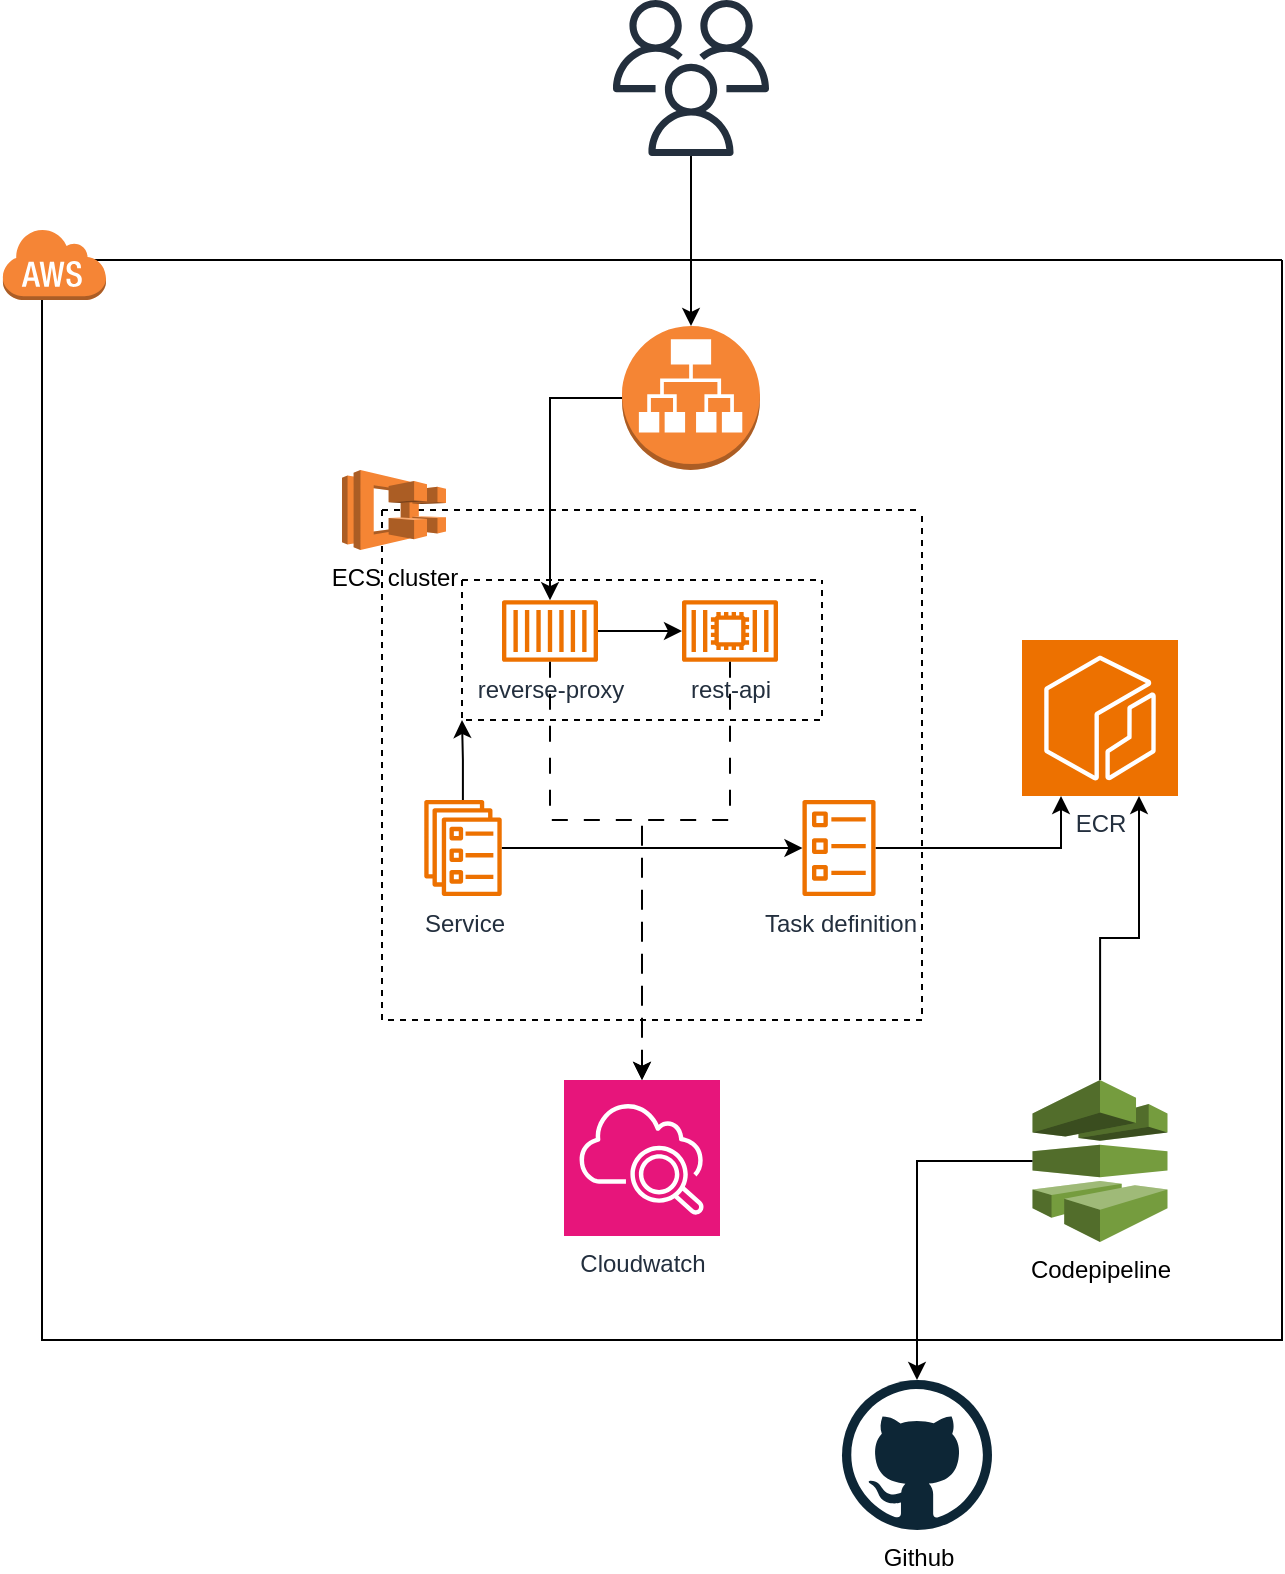 <mxfile version="27.0.9">
  <diagram name="Page-1" id="SPO0vzTCbpz9K5Q-McKY">
    <mxGraphModel dx="1220" dy="1983" grid="1" gridSize="10" guides="1" tooltips="1" connect="1" arrows="1" fold="1" page="1" pageScale="1" pageWidth="827" pageHeight="1169" math="0" shadow="0">
      <root>
        <mxCell id="0" />
        <mxCell id="1" parent="0" />
        <mxCell id="N04IgKLRfdSMd8ET4AbC-10" value="" style="sketch=0;outlineConnect=0;fontColor=#232F3E;gradientColor=none;fillColor=#232F3D;strokeColor=none;dashed=0;verticalLabelPosition=bottom;verticalAlign=top;align=center;html=1;fontSize=12;fontStyle=0;aspect=fixed;pointerEvents=1;shape=mxgraph.aws4.users;" vertex="1" parent="1">
          <mxGeometry x="435.5" y="-430" width="78" height="78" as="geometry" />
        </mxCell>
        <mxCell id="N04IgKLRfdSMd8ET4AbC-11" style="edgeStyle=orthogonalEdgeStyle;rounded=0;orthogonalLoop=1;jettySize=auto;html=1;" edge="1" parent="1" source="N04IgKLRfdSMd8ET4AbC-10" target="N04IgKLRfdSMd8ET4AbC-6">
          <mxGeometry relative="1" as="geometry" />
        </mxCell>
        <mxCell id="N04IgKLRfdSMd8ET4AbC-36" value="" style="swimlane;startSize=0;dashed=1;" vertex="1" parent="1">
          <mxGeometry x="360" y="-140" width="180" height="70" as="geometry" />
        </mxCell>
        <mxCell id="N04IgKLRfdSMd8ET4AbC-40" style="edgeStyle=orthogonalEdgeStyle;rounded=0;orthogonalLoop=1;jettySize=auto;html=1;entryX=0;entryY=1;entryDx=0;entryDy=0;" edge="1" parent="1" source="N04IgKLRfdSMd8ET4AbC-26" target="N04IgKLRfdSMd8ET4AbC-36">
          <mxGeometry relative="1" as="geometry" />
        </mxCell>
        <mxCell id="N04IgKLRfdSMd8ET4AbC-42" style="edgeStyle=orthogonalEdgeStyle;rounded=0;orthogonalLoop=1;jettySize=auto;html=1;entryX=0.25;entryY=1;entryDx=0;entryDy=0;entryPerimeter=0;" edge="1" parent="1" source="N04IgKLRfdSMd8ET4AbC-19" target="N04IgKLRfdSMd8ET4AbC-44">
          <mxGeometry relative="1" as="geometry">
            <mxPoint x="685" y="-329" as="targetPoint" />
            <Array as="points">
              <mxPoint x="660" y="-6" />
            </Array>
          </mxGeometry>
        </mxCell>
        <mxCell id="N04IgKLRfdSMd8ET4AbC-37" style="edgeStyle=orthogonalEdgeStyle;rounded=0;orthogonalLoop=1;jettySize=auto;html=1;" edge="1" parent="1" source="N04IgKLRfdSMd8ET4AbC-6" target="N04IgKLRfdSMd8ET4AbC-27">
          <mxGeometry relative="1" as="geometry" />
        </mxCell>
        <mxCell id="N04IgKLRfdSMd8ET4AbC-6" value="" style="outlineConnect=0;dashed=0;verticalLabelPosition=bottom;verticalAlign=top;align=center;html=1;shape=mxgraph.aws3.application_load_balancer;fillColor=#F58534;gradientColor=none;" vertex="1" parent="1">
          <mxGeometry x="440" y="-267" width="69" height="72" as="geometry" />
        </mxCell>
        <mxCell id="N04IgKLRfdSMd8ET4AbC-22" value="" style="swimlane;startSize=0;dashed=1;" vertex="1" parent="1">
          <mxGeometry x="320" y="-175" width="270" height="255" as="geometry" />
        </mxCell>
        <mxCell id="N04IgKLRfdSMd8ET4AbC-19" value="Task definition" style="sketch=0;outlineConnect=0;fontColor=#232F3E;gradientColor=none;fillColor=#ED7100;strokeColor=none;dashed=0;verticalLabelPosition=bottom;verticalAlign=top;align=center;html=1;fontSize=12;fontStyle=0;aspect=fixed;pointerEvents=1;shape=mxgraph.aws4.ecs_task;" vertex="1" parent="N04IgKLRfdSMd8ET4AbC-22">
          <mxGeometry x="210" y="145" width="37" height="48" as="geometry" />
        </mxCell>
        <mxCell id="N04IgKLRfdSMd8ET4AbC-41" style="edgeStyle=orthogonalEdgeStyle;rounded=0;orthogonalLoop=1;jettySize=auto;html=1;" edge="1" parent="N04IgKLRfdSMd8ET4AbC-22" source="N04IgKLRfdSMd8ET4AbC-26" target="N04IgKLRfdSMd8ET4AbC-19">
          <mxGeometry relative="1" as="geometry" />
        </mxCell>
        <mxCell id="N04IgKLRfdSMd8ET4AbC-26" value="Service" style="sketch=0;outlineConnect=0;fontColor=#232F3E;gradientColor=none;fillColor=#ED7100;strokeColor=none;dashed=0;verticalLabelPosition=bottom;verticalAlign=top;align=center;html=1;fontSize=12;fontStyle=0;aspect=fixed;pointerEvents=1;shape=mxgraph.aws4.ecs_service;" vertex="1" parent="N04IgKLRfdSMd8ET4AbC-22">
          <mxGeometry x="21" y="145" width="39" height="48" as="geometry" />
        </mxCell>
        <mxCell id="N04IgKLRfdSMd8ET4AbC-29" style="edgeStyle=orthogonalEdgeStyle;rounded=0;orthogonalLoop=1;jettySize=auto;html=1;" edge="1" parent="N04IgKLRfdSMd8ET4AbC-22" source="N04IgKLRfdSMd8ET4AbC-27" target="N04IgKLRfdSMd8ET4AbC-28">
          <mxGeometry relative="1" as="geometry" />
        </mxCell>
        <mxCell id="N04IgKLRfdSMd8ET4AbC-27" value="reverse-proxy" style="sketch=0;outlineConnect=0;fontColor=#232F3E;gradientColor=none;fillColor=#ED7100;strokeColor=none;dashed=0;verticalLabelPosition=bottom;verticalAlign=top;align=center;html=1;fontSize=12;fontStyle=0;aspect=fixed;pointerEvents=1;shape=mxgraph.aws4.container_1;" vertex="1" parent="N04IgKLRfdSMd8ET4AbC-22">
          <mxGeometry x="60" y="45" width="48" height="31" as="geometry" />
        </mxCell>
        <mxCell id="N04IgKLRfdSMd8ET4AbC-28" value="rest-api" style="sketch=0;outlineConnect=0;fontColor=#232F3E;gradientColor=none;fillColor=#ED7100;strokeColor=none;dashed=0;verticalLabelPosition=bottom;verticalAlign=top;align=center;html=1;fontSize=12;fontStyle=0;aspect=fixed;pointerEvents=1;shape=mxgraph.aws4.container_2;" vertex="1" parent="N04IgKLRfdSMd8ET4AbC-22">
          <mxGeometry x="150" y="45" width="48" height="31" as="geometry" />
        </mxCell>
        <mxCell id="N04IgKLRfdSMd8ET4AbC-4" value="ECS cluster" style="outlineConnect=0;dashed=0;verticalLabelPosition=bottom;verticalAlign=top;align=center;html=1;shape=mxgraph.aws3.ecs;fillColor=#F58534;gradientColor=none;" vertex="1" parent="1">
          <mxGeometry x="300" y="-195" width="52" height="40" as="geometry" />
        </mxCell>
        <mxCell id="N04IgKLRfdSMd8ET4AbC-23" value="Cloudwatch" style="sketch=0;points=[[0,0,0],[0.25,0,0],[0.5,0,0],[0.75,0,0],[1,0,0],[0,1,0],[0.25,1,0],[0.5,1,0],[0.75,1,0],[1,1,0],[0,0.25,0],[0,0.5,0],[0,0.75,0],[1,0.25,0],[1,0.5,0],[1,0.75,0]];points=[[0,0,0],[0.25,0,0],[0.5,0,0],[0.75,0,0],[1,0,0],[0,1,0],[0.25,1,0],[0.5,1,0],[0.75,1,0],[1,1,0],[0,0.25,0],[0,0.5,0],[0,0.75,0],[1,0.25,0],[1,0.5,0],[1,0.75,0]];outlineConnect=0;fontColor=#232F3E;fillColor=#E7157B;strokeColor=#ffffff;dashed=0;verticalLabelPosition=bottom;verticalAlign=top;align=center;html=1;fontSize=12;fontStyle=0;aspect=fixed;shape=mxgraph.aws4.resourceIcon;resIcon=mxgraph.aws4.cloudwatch_2;" vertex="1" parent="1">
          <mxGeometry x="411" y="110" width="78" height="78" as="geometry" />
        </mxCell>
        <mxCell id="N04IgKLRfdSMd8ET4AbC-38" style="edgeStyle=orthogonalEdgeStyle;rounded=0;orthogonalLoop=1;jettySize=auto;html=1;entryX=0.5;entryY=0;entryDx=0;entryDy=0;entryPerimeter=0;dashed=1;dashPattern=8 8;" edge="1" parent="1" source="N04IgKLRfdSMd8ET4AbC-28" target="N04IgKLRfdSMd8ET4AbC-23">
          <mxGeometry relative="1" as="geometry">
            <Array as="points">
              <mxPoint x="494" y="-20" />
              <mxPoint x="450" y="-20" />
            </Array>
          </mxGeometry>
        </mxCell>
        <mxCell id="N04IgKLRfdSMd8ET4AbC-39" style="edgeStyle=orthogonalEdgeStyle;rounded=0;orthogonalLoop=1;jettySize=auto;html=1;dashed=1;dashPattern=8 8;" edge="1" parent="1" source="N04IgKLRfdSMd8ET4AbC-27" target="N04IgKLRfdSMd8ET4AbC-23">
          <mxGeometry relative="1" as="geometry">
            <Array as="points">
              <mxPoint x="404" y="-20" />
              <mxPoint x="450" y="-20" />
            </Array>
          </mxGeometry>
        </mxCell>
        <mxCell id="N04IgKLRfdSMd8ET4AbC-43" value="" style="swimlane;startSize=0;" vertex="1" parent="1">
          <mxGeometry x="150" y="-300" width="620" height="540" as="geometry">
            <mxRectangle x="150" y="-300" width="50" height="40" as="alternateBounds" />
          </mxGeometry>
        </mxCell>
        <mxCell id="N04IgKLRfdSMd8ET4AbC-44" value="ECR" style="sketch=0;points=[[0,0,0],[0.25,0,0],[0.5,0,0],[0.75,0,0],[1,0,0],[0,1,0],[0.25,1,0],[0.5,1,0],[0.75,1,0],[1,1,0],[0,0.25,0],[0,0.5,0],[0,0.75,0],[1,0.25,0],[1,0.5,0],[1,0.75,0]];outlineConnect=0;fontColor=#232F3E;fillColor=#ED7100;strokeColor=#ffffff;dashed=0;verticalLabelPosition=bottom;verticalAlign=top;align=center;html=1;fontSize=12;fontStyle=0;aspect=fixed;shape=mxgraph.aws4.resourceIcon;resIcon=mxgraph.aws4.ecr;" vertex="1" parent="N04IgKLRfdSMd8ET4AbC-43">
          <mxGeometry x="490" y="190" width="78" height="78" as="geometry" />
        </mxCell>
        <mxCell id="N04IgKLRfdSMd8ET4AbC-46" value="Codepipeline" style="outlineConnect=0;dashed=0;verticalLabelPosition=bottom;verticalAlign=top;align=center;html=1;shape=mxgraph.aws3.codepipeline;fillColor=#759C3E;gradientColor=none;" vertex="1" parent="N04IgKLRfdSMd8ET4AbC-43">
          <mxGeometry x="495.25" y="410" width="67.5" height="81" as="geometry" />
        </mxCell>
        <mxCell id="N04IgKLRfdSMd8ET4AbC-47" style="edgeStyle=orthogonalEdgeStyle;rounded=0;orthogonalLoop=1;jettySize=auto;html=1;entryX=0.75;entryY=1;entryDx=0;entryDy=0;entryPerimeter=0;" edge="1" parent="N04IgKLRfdSMd8ET4AbC-43" source="N04IgKLRfdSMd8ET4AbC-46" target="N04IgKLRfdSMd8ET4AbC-44">
          <mxGeometry relative="1" as="geometry" />
        </mxCell>
        <mxCell id="N04IgKLRfdSMd8ET4AbC-3" value="" style="dashed=0;html=1;shape=mxgraph.aws3.cloud;fillColor=#F58536;gradientColor=none;dashed=0;" vertex="1" parent="1">
          <mxGeometry x="130" y="-316" width="52" height="36" as="geometry" />
        </mxCell>
        <mxCell id="N04IgKLRfdSMd8ET4AbC-49" value="Github" style="dashed=0;outlineConnect=0;html=1;align=center;labelPosition=center;verticalLabelPosition=bottom;verticalAlign=top;shape=mxgraph.weblogos.github" vertex="1" parent="1">
          <mxGeometry x="550" y="260" width="75" height="75" as="geometry" />
        </mxCell>
        <mxCell id="N04IgKLRfdSMd8ET4AbC-51" style="edgeStyle=orthogonalEdgeStyle;rounded=0;orthogonalLoop=1;jettySize=auto;html=1;" edge="1" parent="1" source="N04IgKLRfdSMd8ET4AbC-46" target="N04IgKLRfdSMd8ET4AbC-49">
          <mxGeometry relative="1" as="geometry" />
        </mxCell>
      </root>
    </mxGraphModel>
  </diagram>
</mxfile>
